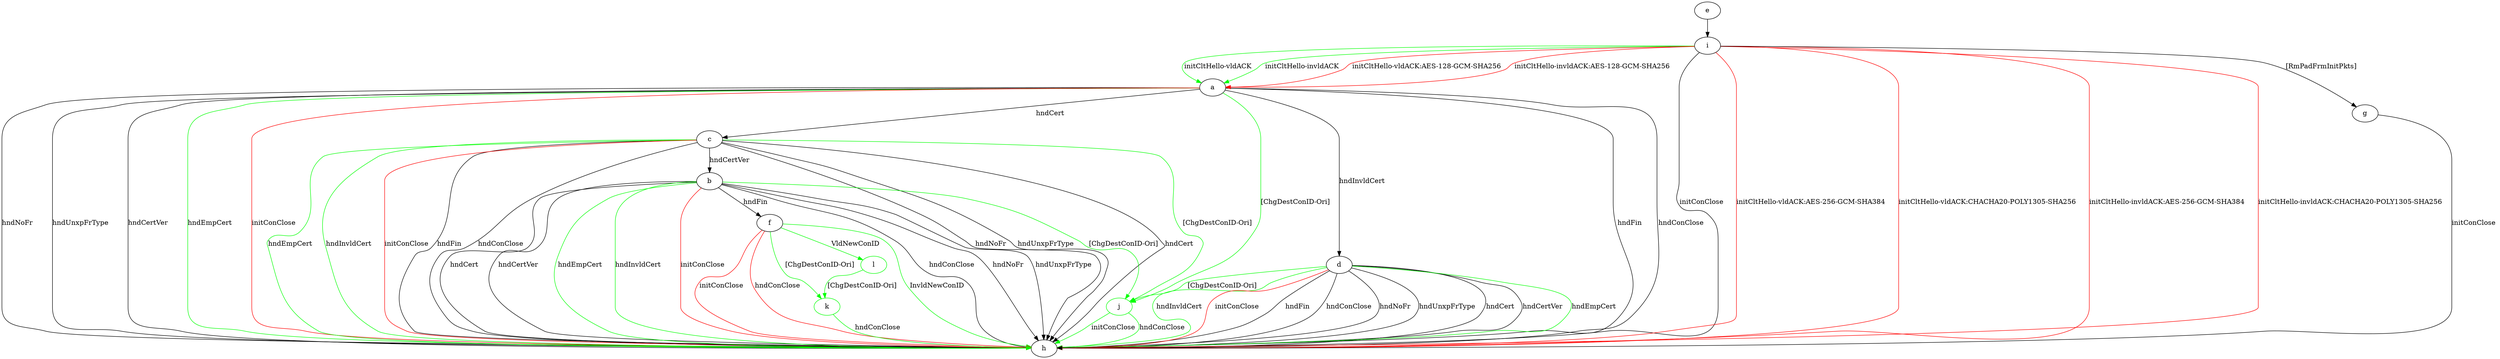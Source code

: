 digraph "" {
	a -> c	[key=0,
		label="hndCert "];
	a -> d	[key=0,
		label="hndInvldCert "];
	a -> h	[key=0,
		label="hndFin "];
	a -> h	[key=1,
		label="hndConClose "];
	a -> h	[key=2,
		label="hndNoFr "];
	a -> h	[key=3,
		label="hndUnxpFrType "];
	a -> h	[key=4,
		label="hndCertVer "];
	a -> h	[key=5,
		color=green,
		label="hndEmpCert "];
	a -> h	[key=6,
		color=red,
		label="initConClose "];
	j	[color=green];
	a -> j	[key=0,
		color=green,
		label="[ChgDestConID-Ori] "];
	b -> f	[key=0,
		label="hndFin "];
	b -> h	[key=0,
		label="hndConClose "];
	b -> h	[key=1,
		label="hndNoFr "];
	b -> h	[key=2,
		label="hndUnxpFrType "];
	b -> h	[key=3,
		label="hndCert "];
	b -> h	[key=4,
		label="hndCertVer "];
	b -> h	[key=5,
		color=green,
		label="hndEmpCert "];
	b -> h	[key=6,
		color=green,
		label="hndInvldCert "];
	b -> h	[key=7,
		color=red,
		label="initConClose "];
	b -> j	[key=0,
		color=green,
		label="[ChgDestConID-Ori] "];
	c -> b	[key=0,
		label="hndCertVer "];
	c -> h	[key=0,
		label="hndFin "];
	c -> h	[key=1,
		label="hndConClose "];
	c -> h	[key=2,
		label="hndNoFr "];
	c -> h	[key=3,
		label="hndUnxpFrType "];
	c -> h	[key=4,
		label="hndCert "];
	c -> h	[key=5,
		color=green,
		label="hndEmpCert "];
	c -> h	[key=6,
		color=green,
		label="hndInvldCert "];
	c -> h	[key=7,
		color=red,
		label="initConClose "];
	c -> j	[key=0,
		color=green,
		label="[ChgDestConID-Ori] "];
	d -> h	[key=0,
		label="hndFin "];
	d -> h	[key=1,
		label="hndConClose "];
	d -> h	[key=2,
		label="hndNoFr "];
	d -> h	[key=3,
		label="hndUnxpFrType "];
	d -> h	[key=4,
		label="hndCert "];
	d -> h	[key=5,
		label="hndCertVer "];
	d -> h	[key=6,
		color=green,
		label="hndEmpCert "];
	d -> h	[key=7,
		color=green,
		label="hndInvldCert "];
	d -> h	[key=8,
		color=red,
		label="initConClose "];
	d -> j	[key=0,
		color=green,
		label="[ChgDestConID-Ori] "];
	e -> i	[key=0];
	f -> h	[key=0,
		color=green,
		label="InvldNewConID "];
	f -> h	[key=1,
		color=red,
		label="initConClose "];
	f -> h	[key=2,
		color=red,
		label="hndConClose "];
	k	[color=green];
	f -> k	[key=0,
		color=green,
		label="[ChgDestConID-Ori] "];
	l	[color=green];
	f -> l	[key=0,
		color=green,
		label="VldNewConID "];
	g -> h	[key=0,
		label="initConClose "];
	i -> a	[key=0,
		color=green,
		label="initCltHello-vldACK "];
	i -> a	[key=1,
		color=green,
		label="initCltHello-invldACK "];
	i -> a	[key=2,
		color=red,
		label="initCltHello-vldACK:AES-128-GCM-SHA256 "];
	i -> a	[key=3,
		color=red,
		label="initCltHello-invldACK:AES-128-GCM-SHA256 "];
	i -> g	[key=0,
		label="[RmPadFrmInitPkts] "];
	i -> h	[key=0,
		label="initConClose "];
	i -> h	[key=1,
		color=red,
		label="initCltHello-vldACK:AES-256-GCM-SHA384 "];
	i -> h	[key=2,
		color=red,
		label="initCltHello-vldACK:CHACHA20-POLY1305-SHA256 "];
	i -> h	[key=3,
		color=red,
		label="initCltHello-invldACK:AES-256-GCM-SHA384 "];
	i -> h	[key=4,
		color=red,
		label="initCltHello-invldACK:CHACHA20-POLY1305-SHA256 "];
	j -> h	[key=0,
		color=green,
		label="initConClose "];
	j -> h	[key=1,
		color=green,
		label="hndConClose "];
	k -> h	[key=0,
		color=green,
		label="hndConClose "];
	l -> k	[key=0,
		color=green,
		label="[ChgDestConID-Ori] "];
}
